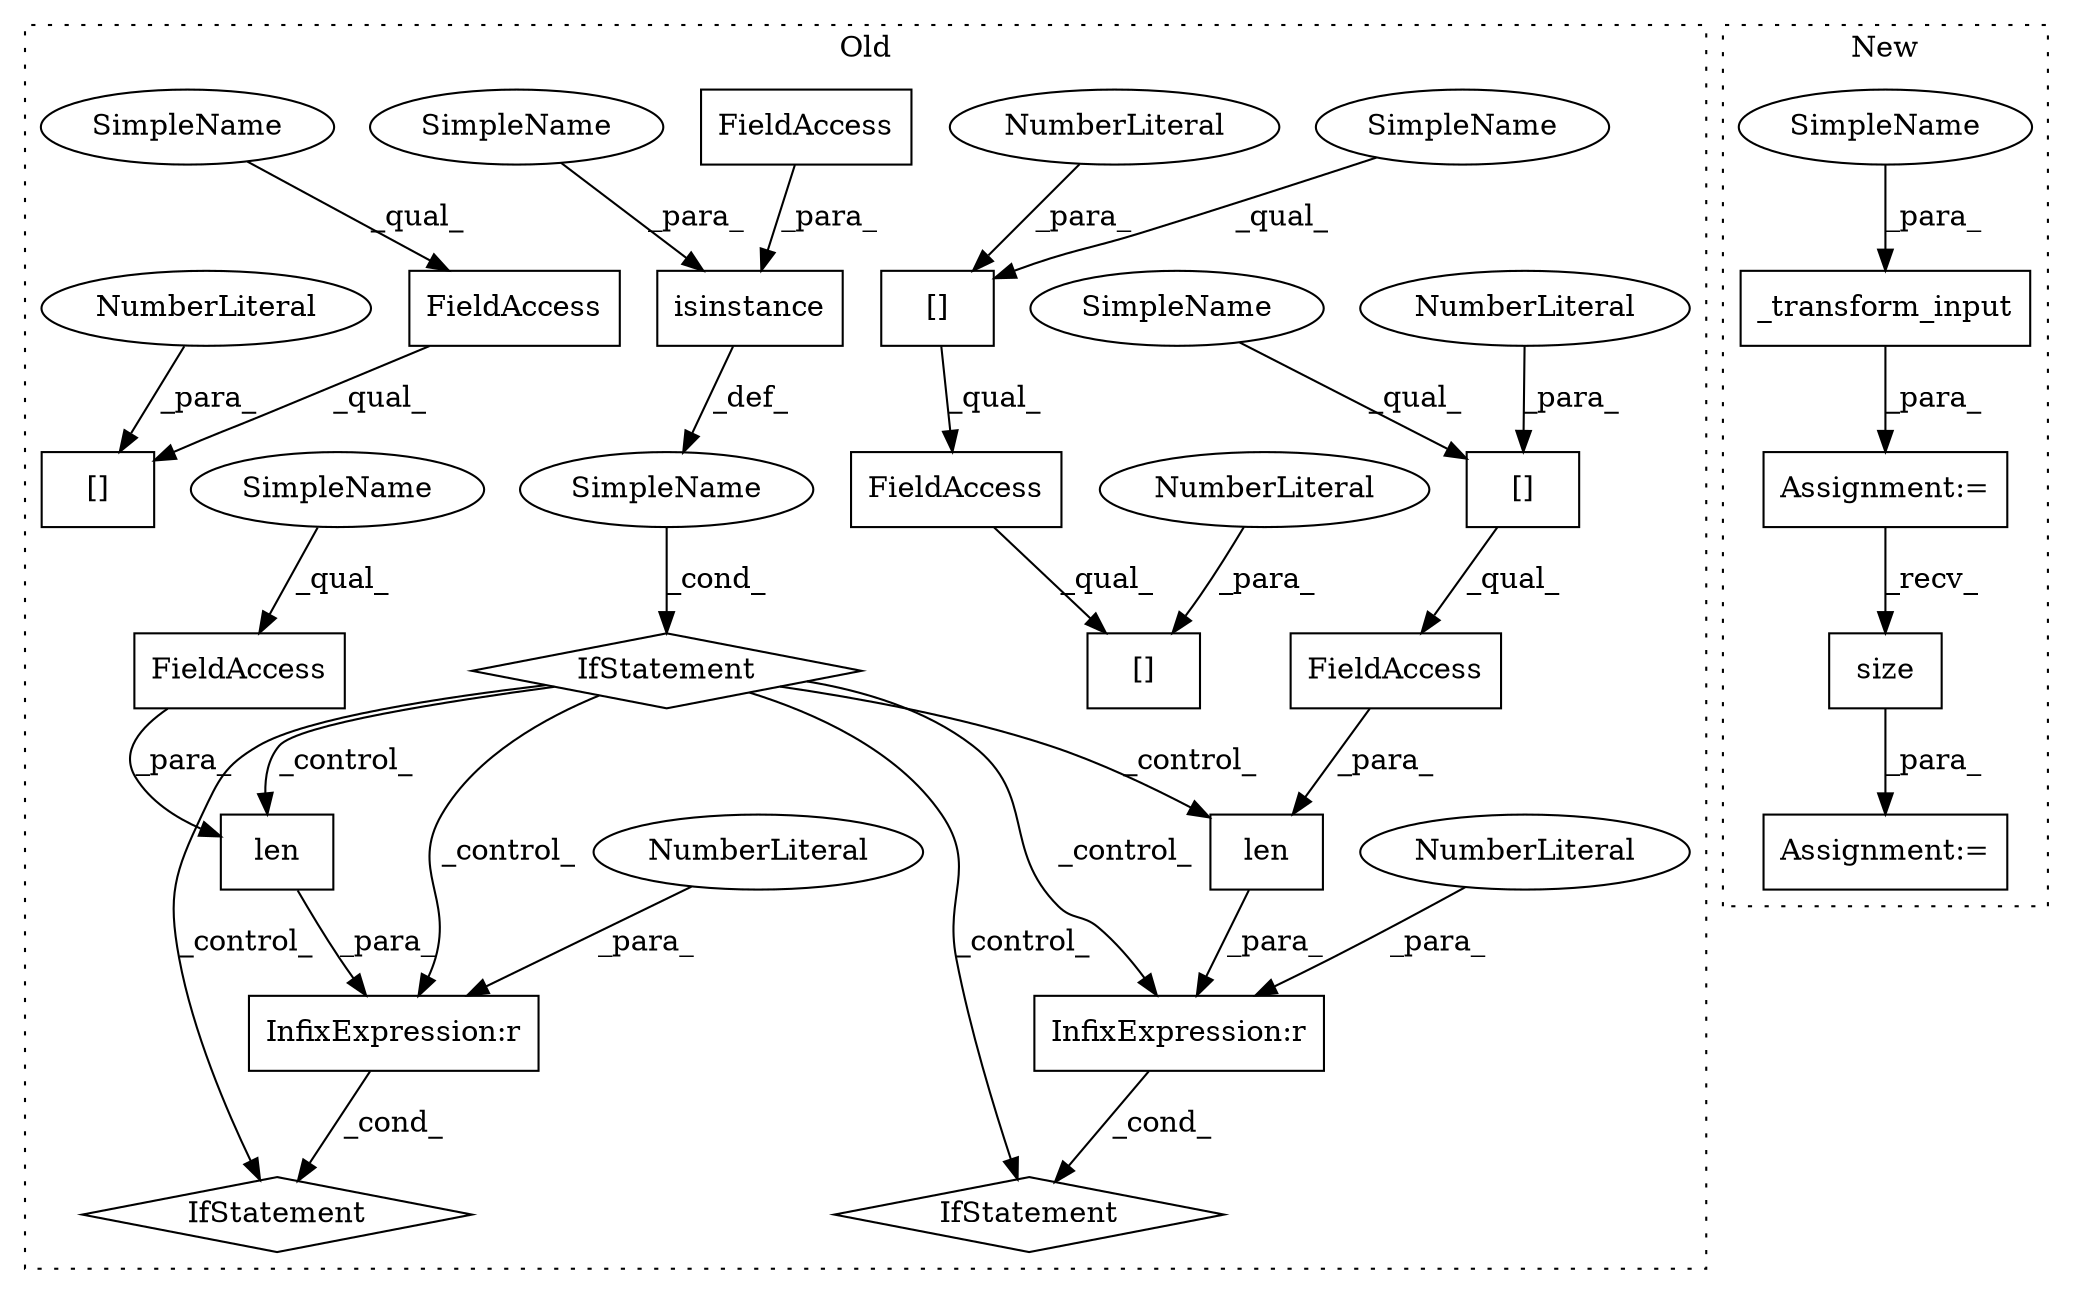 digraph G {
subgraph cluster0 {
1 [label="len" a="32" s="1991,2009" l="4,1" shape="box"];
3 [label="SimpleName" a="42" s="" l="" shape="ellipse"];
4 [label="IfStatement" a="25" s="2098" l="3" shape="diamond"];
5 [label="InfixExpression:r" a="27" s="2010" l="4" shape="box"];
6 [label="InfixExpression:r" a="27" s="2092" l="4" shape="box"];
7 [label="NumberLiteral" a="34" s="2014" l="1" shape="ellipse"];
8 [label="NumberLiteral" a="34" s="2096" l="1" shape="ellipse"];
9 [label="len" a="32" s="2076,2091" l="4,1" shape="box"];
11 [label="FieldAccess" a="22" s="2080" l="11" shape="box"];
12 [label="[]" a="2" s="1995,2002" l="6,1" shape="box"];
13 [label="NumberLiteral" a="34" s="2001" l="1" shape="ellipse"];
14 [label="[]" a="2" s="2019,2026" l="6,1" shape="box"];
15 [label="NumberLiteral" a="34" s="2025" l="1" shape="ellipse"];
16 [label="FieldAccess" a="22" s="1995" l="14" shape="box"];
17 [label="FieldAccess" a="22" s="2019" l="14" shape="box"];
18 [label="[]" a="2" s="2019,2035" l="15,1" shape="box"];
19 [label="NumberLiteral" a="34" s="2034" l="1" shape="ellipse"];
20 [label="FieldAccess" a="22" s="2101" l="11" shape="box"];
21 [label="[]" a="2" s="2101,2114" l="12,1" shape="box"];
22 [label="NumberLiteral" a="34" s="2113" l="1" shape="ellipse"];
23 [label="IfStatement" a="25" s="2016" l="3" shape="diamond"];
24 [label="isinstance" a="32" s="1945,1967" l="11,1" shape="box"];
25 [label="FieldAccess" a="22" s="1962" l="5" shape="box"];
26 [label="IfStatement" a="25" s="1941,1968" l="4,2" shape="diamond"];
29 [label="SimpleName" a="42" s="1956" l="5" shape="ellipse"];
30 [label="SimpleName" a="42" s="2101" l="5" shape="ellipse"];
31 [label="SimpleName" a="42" s="1995" l="5" shape="ellipse"];
32 [label="SimpleName" a="42" s="2080" l="5" shape="ellipse"];
33 [label="SimpleName" a="42" s="2019" l="5" shape="ellipse"];
label = "Old";
style="dotted";
}
subgraph cluster1 {
2 [label="_transform_input" a="32" s="1934,1956" l="17,1" shape="box"];
10 [label="size" a="32" s="2028" l="6" shape="box"];
27 [label="Assignment:=" a="7" s="2020" l="2" shape="box"];
28 [label="Assignment:=" a="7" s="1933" l="1" shape="box"];
34 [label="SimpleName" a="42" s="1951" l="5" shape="ellipse"];
label = "New";
style="dotted";
}
1 -> 5 [label="_para_"];
2 -> 28 [label="_para_"];
3 -> 26 [label="_cond_"];
5 -> 23 [label="_cond_"];
6 -> 4 [label="_cond_"];
7 -> 5 [label="_para_"];
8 -> 6 [label="_para_"];
9 -> 6 [label="_para_"];
10 -> 27 [label="_para_"];
11 -> 9 [label="_para_"];
12 -> 16 [label="_qual_"];
13 -> 12 [label="_para_"];
14 -> 17 [label="_qual_"];
15 -> 14 [label="_para_"];
16 -> 1 [label="_para_"];
17 -> 18 [label="_qual_"];
19 -> 18 [label="_para_"];
20 -> 21 [label="_qual_"];
22 -> 21 [label="_para_"];
24 -> 3 [label="_def_"];
25 -> 24 [label="_para_"];
26 -> 4 [label="_control_"];
26 -> 5 [label="_control_"];
26 -> 6 [label="_control_"];
26 -> 1 [label="_control_"];
26 -> 9 [label="_control_"];
26 -> 23 [label="_control_"];
28 -> 10 [label="_recv_"];
29 -> 24 [label="_para_"];
30 -> 20 [label="_qual_"];
31 -> 12 [label="_qual_"];
32 -> 11 [label="_qual_"];
33 -> 14 [label="_qual_"];
34 -> 2 [label="_para_"];
}